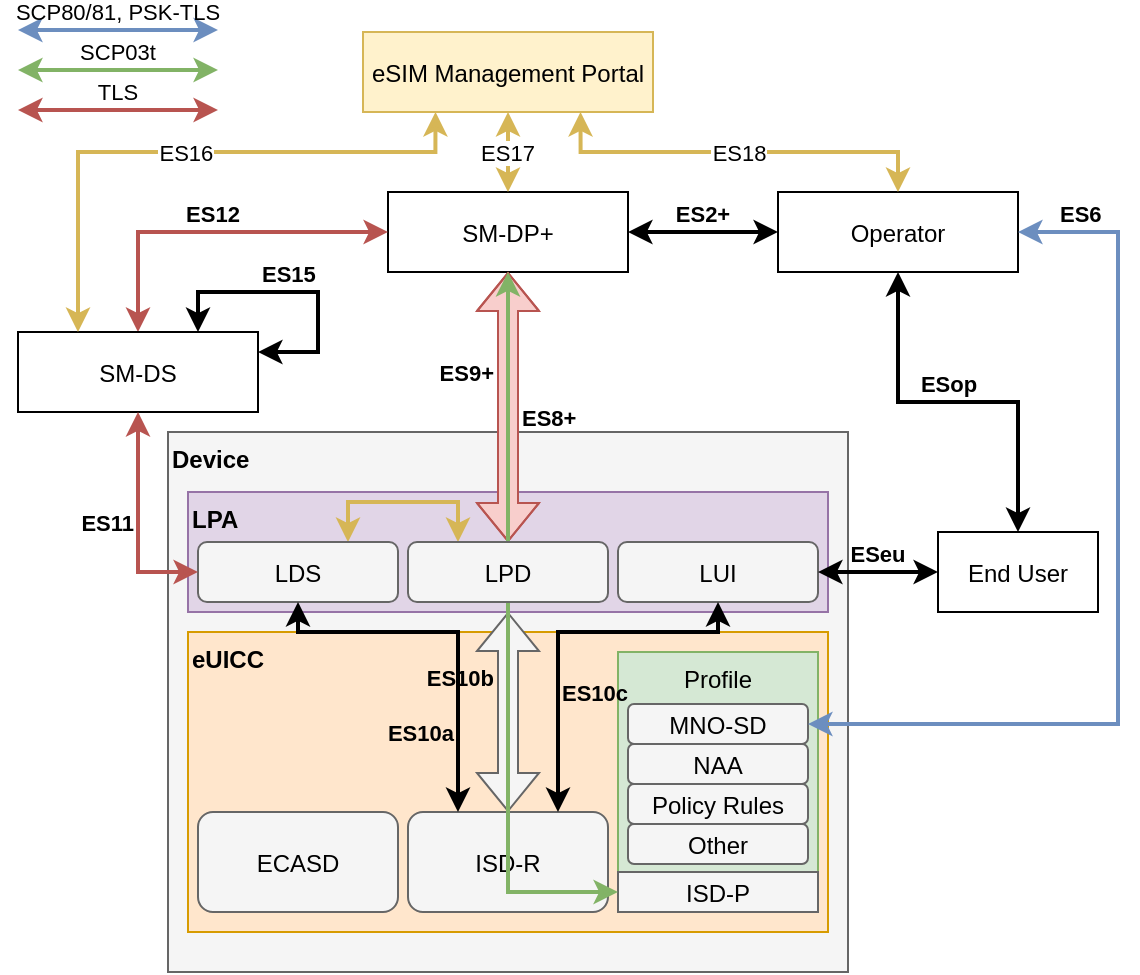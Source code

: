 <mxfile version="19.0.1" type="github">
  <diagram id="Kd7wyASOu7EeAkc9sLa2" name="Page-1">
    <mxGraphModel dx="2942" dy="1065" grid="1" gridSize="10" guides="1" tooltips="1" connect="1" arrows="1" fold="1" page="1" pageScale="1" pageWidth="850" pageHeight="1100" math="0" shadow="0">
      <root>
        <mxCell id="0" />
        <mxCell id="1" parent="0" />
        <mxCell id="bY9OKArqrkYzBHjtCmCj-1" value="ES2+" style="edgeStyle=orthogonalEdgeStyle;rounded=0;orthogonalLoop=1;jettySize=auto;exitX=1;exitY=0.5;exitDx=0;exitDy=0;entryX=0;entryY=0.5;entryDx=0;entryDy=0;startArrow=classic;startFill=1;strokeWidth=2;labelBackgroundColor=none;verticalAlign=bottom;fontStyle=1;fontColor=default;" edge="1" parent="1" source="bY9OKArqrkYzBHjtCmCj-2" target="bY9OKArqrkYzBHjtCmCj-6">
          <mxGeometry relative="1" as="geometry" />
        </mxCell>
        <mxCell id="bY9OKArqrkYzBHjtCmCj-2" value="SM-DP+" style="rounded=0;labelBackgroundColor=none;fontColor=default;" vertex="1" parent="1">
          <mxGeometry x="355" y="300" width="120" height="40" as="geometry" />
        </mxCell>
        <mxCell id="bY9OKArqrkYzBHjtCmCj-3" value="ES12" style="edgeStyle=orthogonalEdgeStyle;rounded=0;orthogonalLoop=1;jettySize=auto;exitX=0.5;exitY=0;exitDx=0;exitDy=0;entryX=0;entryY=0.5;entryDx=0;entryDy=0;startArrow=classic;startFill=1;fillColor=#f8cecc;strokeColor=#b85450;strokeWidth=2;labelBackgroundColor=none;verticalAlign=bottom;fontStyle=1;fontColor=default;" edge="1" parent="1" source="bY9OKArqrkYzBHjtCmCj-4" target="bY9OKArqrkYzBHjtCmCj-2">
          <mxGeometry relative="1" as="geometry" />
        </mxCell>
        <mxCell id="bY9OKArqrkYzBHjtCmCj-4" value="SM-DS" style="rounded=0;labelBackgroundColor=none;fontColor=default;" vertex="1" parent="1">
          <mxGeometry x="170" y="370" width="120" height="40" as="geometry" />
        </mxCell>
        <mxCell id="bY9OKArqrkYzBHjtCmCj-5" value="ESop" style="edgeStyle=orthogonalEdgeStyle;rounded=0;orthogonalLoop=1;jettySize=auto;exitX=0.5;exitY=1;exitDx=0;exitDy=0;entryX=0.5;entryY=0;entryDx=0;entryDy=0;startArrow=classic;startFill=1;strokeWidth=2;labelBackgroundColor=none;verticalAlign=bottom;fontStyle=1;fontColor=default;" edge="1" parent="1" source="bY9OKArqrkYzBHjtCmCj-6" target="bY9OKArqrkYzBHjtCmCj-7">
          <mxGeometry x="-0.045" relative="1" as="geometry">
            <mxPoint as="offset" />
          </mxGeometry>
        </mxCell>
        <mxCell id="bY9OKArqrkYzBHjtCmCj-6" value="Operator" style="rounded=0;labelBackgroundColor=none;fontColor=default;" vertex="1" parent="1">
          <mxGeometry x="550" y="300" width="120" height="40" as="geometry" />
        </mxCell>
        <mxCell id="bY9OKArqrkYzBHjtCmCj-7" value="End User" style="rounded=0;labelBackgroundColor=none;fontColor=default;" vertex="1" parent="1">
          <mxGeometry x="630" y="470" width="80" height="40" as="geometry" />
        </mxCell>
        <mxCell id="bY9OKArqrkYzBHjtCmCj-8" value="ES15" style="edgeStyle=orthogonalEdgeStyle;rounded=0;orthogonalLoop=1;jettySize=auto;exitX=0.75;exitY=0;exitDx=0;exitDy=0;entryX=1;entryY=0.25;entryDx=0;entryDy=0;startArrow=classic;startFill=1;strokeWidth=2;labelBackgroundColor=none;verticalAlign=bottom;fontStyle=1;align=left;fontColor=default;" edge="1" parent="1" source="bY9OKArqrkYzBHjtCmCj-4" target="bY9OKArqrkYzBHjtCmCj-4">
          <mxGeometry x="-0.286" relative="1" as="geometry">
            <Array as="points">
              <mxPoint x="260" y="350" />
              <mxPoint x="320" y="350" />
              <mxPoint x="320" y="380" />
            </Array>
            <mxPoint as="offset" />
          </mxGeometry>
        </mxCell>
        <mxCell id="bY9OKArqrkYzBHjtCmCj-9" value="SCP80/81, PSK-TLS" style="endArrow=classic;startArrow=classic;rounded=0;strokeWidth=2;fillColor=#dae8fc;strokeColor=#6c8ebf;verticalAlign=bottom;labelBackgroundColor=none;fontColor=default;" edge="1" parent="1">
          <mxGeometry width="50" height="50" relative="1" as="geometry">
            <mxPoint x="270" y="219" as="sourcePoint" />
            <mxPoint x="170" y="219" as="targetPoint" />
          </mxGeometry>
        </mxCell>
        <mxCell id="bY9OKArqrkYzBHjtCmCj-10" value="SCP03t" style="endArrow=classic;startArrow=classic;rounded=0;strokeWidth=2;fillColor=#d5e8d4;strokeColor=#82b366;verticalAlign=bottom;labelBackgroundColor=none;fontColor=default;" edge="1" parent="1">
          <mxGeometry width="50" height="50" relative="1" as="geometry">
            <mxPoint x="270" y="239" as="sourcePoint" />
            <mxPoint x="170" y="239" as="targetPoint" />
          </mxGeometry>
        </mxCell>
        <mxCell id="bY9OKArqrkYzBHjtCmCj-11" value="TLS" style="endArrow=classic;startArrow=classic;rounded=0;strokeWidth=2;fillColor=#f8cecc;strokeColor=#b85450;verticalAlign=bottom;labelBackgroundColor=none;fontColor=default;" edge="1" parent="1">
          <mxGeometry width="50" height="50" relative="1" as="geometry">
            <mxPoint x="270" y="259" as="sourcePoint" />
            <mxPoint x="170" y="259" as="targetPoint" />
          </mxGeometry>
        </mxCell>
        <mxCell id="bY9OKArqrkYzBHjtCmCj-12" value="Device" style="rounded=0;fillColor=#f5f5f5;strokeColor=#666666;verticalAlign=top;align=left;fontStyle=1;fontColor=default;labelBackgroundColor=none;" vertex="1" parent="1">
          <mxGeometry x="245" y="420" width="340" height="270" as="geometry" />
        </mxCell>
        <mxCell id="bY9OKArqrkYzBHjtCmCj-13" value="eUICC" style="rounded=0;verticalAlign=top;fillColor=#ffe6cc;strokeColor=#d79b00;align=left;fontStyle=1;labelBackgroundColor=none;fontColor=default;" vertex="1" parent="1">
          <mxGeometry x="255" y="520" width="320" height="150" as="geometry" />
        </mxCell>
        <mxCell id="bY9OKArqrkYzBHjtCmCj-14" value="ECASD" style="rounded=1;fillColor=#f5f5f5;fontColor=default;strokeColor=#666666;labelBackgroundColor=none;" vertex="1" parent="1">
          <mxGeometry x="260" y="610" width="100" height="50" as="geometry" />
        </mxCell>
        <mxCell id="bY9OKArqrkYzBHjtCmCj-15" value="ISD-R" style="rounded=1;fillColor=#f5f5f5;fontColor=default;strokeColor=#666666;labelBackgroundColor=none;" vertex="1" parent="1">
          <mxGeometry x="365" y="610" width="100" height="50" as="geometry" />
        </mxCell>
        <mxCell id="bY9OKArqrkYzBHjtCmCj-16" value="Profile" style="rounded=0;verticalAlign=top;fillColor=#d5e8d4;strokeColor=#82b366;labelBackgroundColor=none;fontColor=default;" vertex="1" parent="1">
          <mxGeometry x="470" y="530" width="100" height="110" as="geometry" />
        </mxCell>
        <mxCell id="bY9OKArqrkYzBHjtCmCj-17" value="MNO-SD" style="rounded=1;fillColor=#f5f5f5;fontColor=default;strokeColor=#666666;labelBackgroundColor=none;" vertex="1" parent="1">
          <mxGeometry x="475" y="556" width="90" height="20" as="geometry" />
        </mxCell>
        <mxCell id="bY9OKArqrkYzBHjtCmCj-18" value="NAA" style="rounded=1;fillColor=#f5f5f5;fontColor=default;strokeColor=#666666;labelBackgroundColor=none;" vertex="1" parent="1">
          <mxGeometry x="475" y="576" width="90" height="20" as="geometry" />
        </mxCell>
        <mxCell id="bY9OKArqrkYzBHjtCmCj-19" value="Policy Rules" style="rounded=1;fillColor=#f5f5f5;fontColor=default;strokeColor=#666666;labelBackgroundColor=none;" vertex="1" parent="1">
          <mxGeometry x="475" y="596" width="90" height="20" as="geometry" />
        </mxCell>
        <mxCell id="bY9OKArqrkYzBHjtCmCj-20" value="Other" style="rounded=1;fillColor=#f5f5f5;fontColor=default;strokeColor=#666666;labelBackgroundColor=none;" vertex="1" parent="1">
          <mxGeometry x="475" y="616" width="90" height="20" as="geometry" />
        </mxCell>
        <mxCell id="bY9OKArqrkYzBHjtCmCj-21" value="ISD-P" style="rounded=0;fillColor=#f5f5f5;fontColor=default;strokeColor=#666666;labelBackgroundColor=none;" vertex="1" parent="1">
          <mxGeometry x="470" y="640" width="100" height="20" as="geometry" />
        </mxCell>
        <mxCell id="bY9OKArqrkYzBHjtCmCj-22" value="LPA" style="rounded=0;fillColor=#e1d5e7;strokeColor=#9673a6;verticalAlign=top;align=left;fontStyle=1;labelBackgroundColor=none;fontColor=default;" vertex="1" parent="1">
          <mxGeometry x="255" y="450" width="320" height="60" as="geometry" />
        </mxCell>
        <mxCell id="bY9OKArqrkYzBHjtCmCj-39" style="edgeStyle=orthogonalEdgeStyle;rounded=0;orthogonalLoop=1;jettySize=auto;exitX=0.75;exitY=0;exitDx=0;exitDy=0;entryX=0.25;entryY=0;entryDx=0;entryDy=0;startArrow=classic;startFill=1;strokeWidth=2;fillColor=#fff2cc;strokeColor=#d6b656;" edge="1" parent="1" source="bY9OKArqrkYzBHjtCmCj-23" target="bY9OKArqrkYzBHjtCmCj-32">
          <mxGeometry relative="1" as="geometry" />
        </mxCell>
        <mxCell id="bY9OKArqrkYzBHjtCmCj-23" value="LDS" style="rounded=1;fillColor=#f5f5f5;fontColor=default;strokeColor=#666666;labelBackgroundColor=none;" vertex="1" parent="1">
          <mxGeometry x="260" y="475" width="100" height="30" as="geometry" />
        </mxCell>
        <mxCell id="bY9OKArqrkYzBHjtCmCj-24" value="LUI" style="rounded=1;fillColor=#f5f5f5;fontColor=default;strokeColor=#666666;labelBackgroundColor=none;" vertex="1" parent="1">
          <mxGeometry x="470" y="475" width="100" height="30" as="geometry" />
        </mxCell>
        <mxCell id="bY9OKArqrkYzBHjtCmCj-25" value="ES10b" style="edgeStyle=orthogonalEdgeStyle;rounded=0;orthogonalLoop=1;jettySize=auto;startArrow=classic;startFill=1;shape=flexArrow;entryX=0.5;entryY=0;entryDx=0;entryDy=0;fillColor=#f5f5f5;strokeColor=#666666;exitX=0.5;exitY=1;exitDx=0;exitDy=0;labelBackgroundColor=none;verticalAlign=top;align=right;fontStyle=1;fontColor=default;" edge="1" parent="1" source="bY9OKArqrkYzBHjtCmCj-22" target="bY9OKArqrkYzBHjtCmCj-15">
          <mxGeometry x="-0.6" y="-5" relative="1" as="geometry">
            <mxPoint x="-175" y="780" as="sourcePoint" />
            <mxPoint as="offset" />
          </mxGeometry>
        </mxCell>
        <mxCell id="bY9OKArqrkYzBHjtCmCj-26" value="ES10c" style="edgeStyle=orthogonalEdgeStyle;rounded=0;orthogonalLoop=1;jettySize=auto;exitX=0.5;exitY=1;exitDx=0;exitDy=0;entryX=0.75;entryY=0;entryDx=0;entryDy=0;startArrow=classic;startFill=1;strokeWidth=2;labelBackgroundColor=none;align=left;fontStyle=1;fontColor=default;" edge="1" parent="1" source="bY9OKArqrkYzBHjtCmCj-24" target="bY9OKArqrkYzBHjtCmCj-15">
          <mxGeometry x="0.351" relative="1" as="geometry">
            <Array as="points">
              <mxPoint x="520" y="520" />
              <mxPoint x="440" y="520" />
            </Array>
            <mxPoint as="offset" />
          </mxGeometry>
        </mxCell>
        <mxCell id="bY9OKArqrkYzBHjtCmCj-27" value="ES10a" style="edgeStyle=orthogonalEdgeStyle;rounded=0;orthogonalLoop=1;jettySize=auto;exitX=0.5;exitY=1;exitDx=0;exitDy=0;entryX=0.25;entryY=0;entryDx=0;entryDy=0;startArrow=classic;startFill=1;strokeWidth=2;align=right;labelBackgroundColor=none;fontStyle=1;fontColor=default;" edge="1" parent="1" source="bY9OKArqrkYzBHjtCmCj-23" target="bY9OKArqrkYzBHjtCmCj-15">
          <mxGeometry x="0.568" relative="1" as="geometry">
            <Array as="points">
              <mxPoint x="310" y="520" />
              <mxPoint x="390" y="520" />
            </Array>
            <mxPoint as="offset" />
          </mxGeometry>
        </mxCell>
        <mxCell id="bY9OKArqrkYzBHjtCmCj-28" value="ES9+" style="edgeStyle=orthogonalEdgeStyle;rounded=0;orthogonalLoop=1;jettySize=auto;exitX=0.5;exitY=1;exitDx=0;exitDy=0;entryX=0.5;entryY=0;entryDx=0;entryDy=0;startArrow=classic;startFill=1;shape=flexArrow;fillColor=#f8cecc;strokeColor=#b85450;align=right;labelBackgroundColor=none;verticalAlign=middle;fontStyle=1;fontColor=default;" edge="1" parent="1" source="bY9OKArqrkYzBHjtCmCj-2" target="bY9OKArqrkYzBHjtCmCj-32">
          <mxGeometry x="-0.259" y="-5" relative="1" as="geometry">
            <Array as="points">
              <mxPoint x="415" y="445" />
            </Array>
            <mxPoint as="offset" />
          </mxGeometry>
        </mxCell>
        <mxCell id="bY9OKArqrkYzBHjtCmCj-29" value="ES8+&#xa;&#xa;" style="edgeStyle=orthogonalEdgeStyle;rounded=0;orthogonalLoop=1;jettySize=auto;exitX=0.5;exitY=1;exitDx=0;exitDy=0;entryX=0;entryY=0.5;entryDx=0;entryDy=0;startArrow=classic;startFill=1;align=left;strokeWidth=2;fillColor=#d5e8d4;strokeColor=#82b366;labelBackgroundColor=none;fontStyle=1;fontColor=default;" edge="1" parent="1" source="bY9OKArqrkYzBHjtCmCj-2" target="bY9OKArqrkYzBHjtCmCj-21">
          <mxGeometry x="-0.532" y="5" relative="1" as="geometry">
            <Array as="points" />
            <mxPoint as="offset" />
          </mxGeometry>
        </mxCell>
        <mxCell id="bY9OKArqrkYzBHjtCmCj-30" value="ESeu" style="edgeStyle=orthogonalEdgeStyle;rounded=0;orthogonalLoop=1;jettySize=auto;exitX=0;exitY=0.5;exitDx=0;exitDy=0;entryX=1;entryY=0.5;entryDx=0;entryDy=0;startArrow=classic;startFill=1;strokeWidth=2;labelBackgroundColor=none;verticalAlign=bottom;fontStyle=1;fontColor=default;" edge="1" parent="1" source="bY9OKArqrkYzBHjtCmCj-7" target="bY9OKArqrkYzBHjtCmCj-24">
          <mxGeometry relative="1" as="geometry">
            <mxPoint x="555" y="460" as="targetPoint" />
          </mxGeometry>
        </mxCell>
        <mxCell id="bY9OKArqrkYzBHjtCmCj-31" value="ES11" style="edgeStyle=orthogonalEdgeStyle;rounded=0;orthogonalLoop=1;jettySize=auto;exitX=0.5;exitY=1;exitDx=0;exitDy=0;entryX=0;entryY=0.5;entryDx=0;entryDy=0;startArrow=classic;startFill=1;fillColor=#f8cecc;strokeColor=#b85450;align=right;strokeWidth=2;labelBackgroundColor=none;verticalAlign=middle;fontStyle=1;fontColor=default;" edge="1" parent="1" source="bY9OKArqrkYzBHjtCmCj-4" target="bY9OKArqrkYzBHjtCmCj-23">
          <mxGeometry relative="1" as="geometry" />
        </mxCell>
        <mxCell id="bY9OKArqrkYzBHjtCmCj-32" value="LPD" style="rounded=1;fillColor=#f5f5f5;fontColor=default;strokeColor=#666666;labelBackgroundColor=none;" vertex="1" parent="1">
          <mxGeometry x="365" y="475" width="100" height="30" as="geometry" />
        </mxCell>
        <mxCell id="bY9OKArqrkYzBHjtCmCj-33" value="ES6" style="edgeStyle=orthogonalEdgeStyle;rounded=0;orthogonalLoop=1;jettySize=auto;exitX=1;exitY=0.5;exitDx=0;exitDy=0;entryX=1;entryY=0.5;entryDx=0;entryDy=0;startArrow=classic;startFill=1;fillColor=#dae8fc;strokeColor=#6c8ebf;strokeWidth=2;align=left;labelBackgroundColor=none;verticalAlign=bottom;fontStyle=1;fontColor=default;" edge="1" parent="1" source="bY9OKArqrkYzBHjtCmCj-6" target="bY9OKArqrkYzBHjtCmCj-17">
          <mxGeometry x="-0.915" relative="1" as="geometry">
            <mxPoint as="offset" />
            <mxPoint x="595" y="582.5" as="targetPoint" />
            <Array as="points">
              <mxPoint x="720" y="320" />
              <mxPoint x="720" y="566" />
            </Array>
          </mxGeometry>
        </mxCell>
        <mxCell id="bY9OKArqrkYzBHjtCmCj-35" value="ES17" style="edgeStyle=orthogonalEdgeStyle;rounded=0;orthogonalLoop=1;jettySize=auto;exitX=0.5;exitY=1;exitDx=0;exitDy=0;entryX=0.5;entryY=0;entryDx=0;entryDy=0;startArrow=classic;startFill=1;strokeWidth=2;fillColor=#fff2cc;strokeColor=#d6b656;" edge="1" parent="1" source="bY9OKArqrkYzBHjtCmCj-34" target="bY9OKArqrkYzBHjtCmCj-2">
          <mxGeometry relative="1" as="geometry" />
        </mxCell>
        <mxCell id="bY9OKArqrkYzBHjtCmCj-37" value="ES16" style="edgeStyle=orthogonalEdgeStyle;rounded=0;orthogonalLoop=1;jettySize=auto;exitX=0.25;exitY=1;exitDx=0;exitDy=0;entryX=0.25;entryY=0;entryDx=0;entryDy=0;startArrow=classic;startFill=1;strokeWidth=2;fillColor=#fff2cc;strokeColor=#d6b656;" edge="1" parent="1" source="bY9OKArqrkYzBHjtCmCj-34" target="bY9OKArqrkYzBHjtCmCj-4">
          <mxGeometry relative="1" as="geometry">
            <Array as="points">
              <mxPoint x="379" y="280" />
              <mxPoint x="200" y="280" />
            </Array>
          </mxGeometry>
        </mxCell>
        <mxCell id="bY9OKArqrkYzBHjtCmCj-38" value="ES18" style="edgeStyle=orthogonalEdgeStyle;rounded=0;orthogonalLoop=1;jettySize=auto;exitX=0.75;exitY=1;exitDx=0;exitDy=0;entryX=0.5;entryY=0;entryDx=0;entryDy=0;startArrow=classic;startFill=1;strokeWidth=2;fillColor=#fff2cc;strokeColor=#d6b656;" edge="1" parent="1" source="bY9OKArqrkYzBHjtCmCj-34" target="bY9OKArqrkYzBHjtCmCj-6">
          <mxGeometry relative="1" as="geometry" />
        </mxCell>
        <mxCell id="bY9OKArqrkYzBHjtCmCj-34" value="eSIM Management Portal" style="rounded=0;labelBackgroundColor=none;fillColor=#fff2cc;strokeColor=#d6b656;" vertex="1" parent="1">
          <mxGeometry x="342.5" y="220" width="145" height="40" as="geometry" />
        </mxCell>
      </root>
    </mxGraphModel>
  </diagram>
</mxfile>

